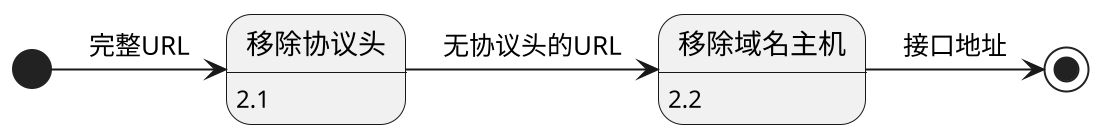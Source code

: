 @startuml
scale 2
[*] -> 移除协议头: 完整URL
移除协议头:2.1
移除协议头 -> 移除域名主机: 无协议头的URL
移除域名主机:2.2
移除域名主机->[*]:接口地址
@enduml
